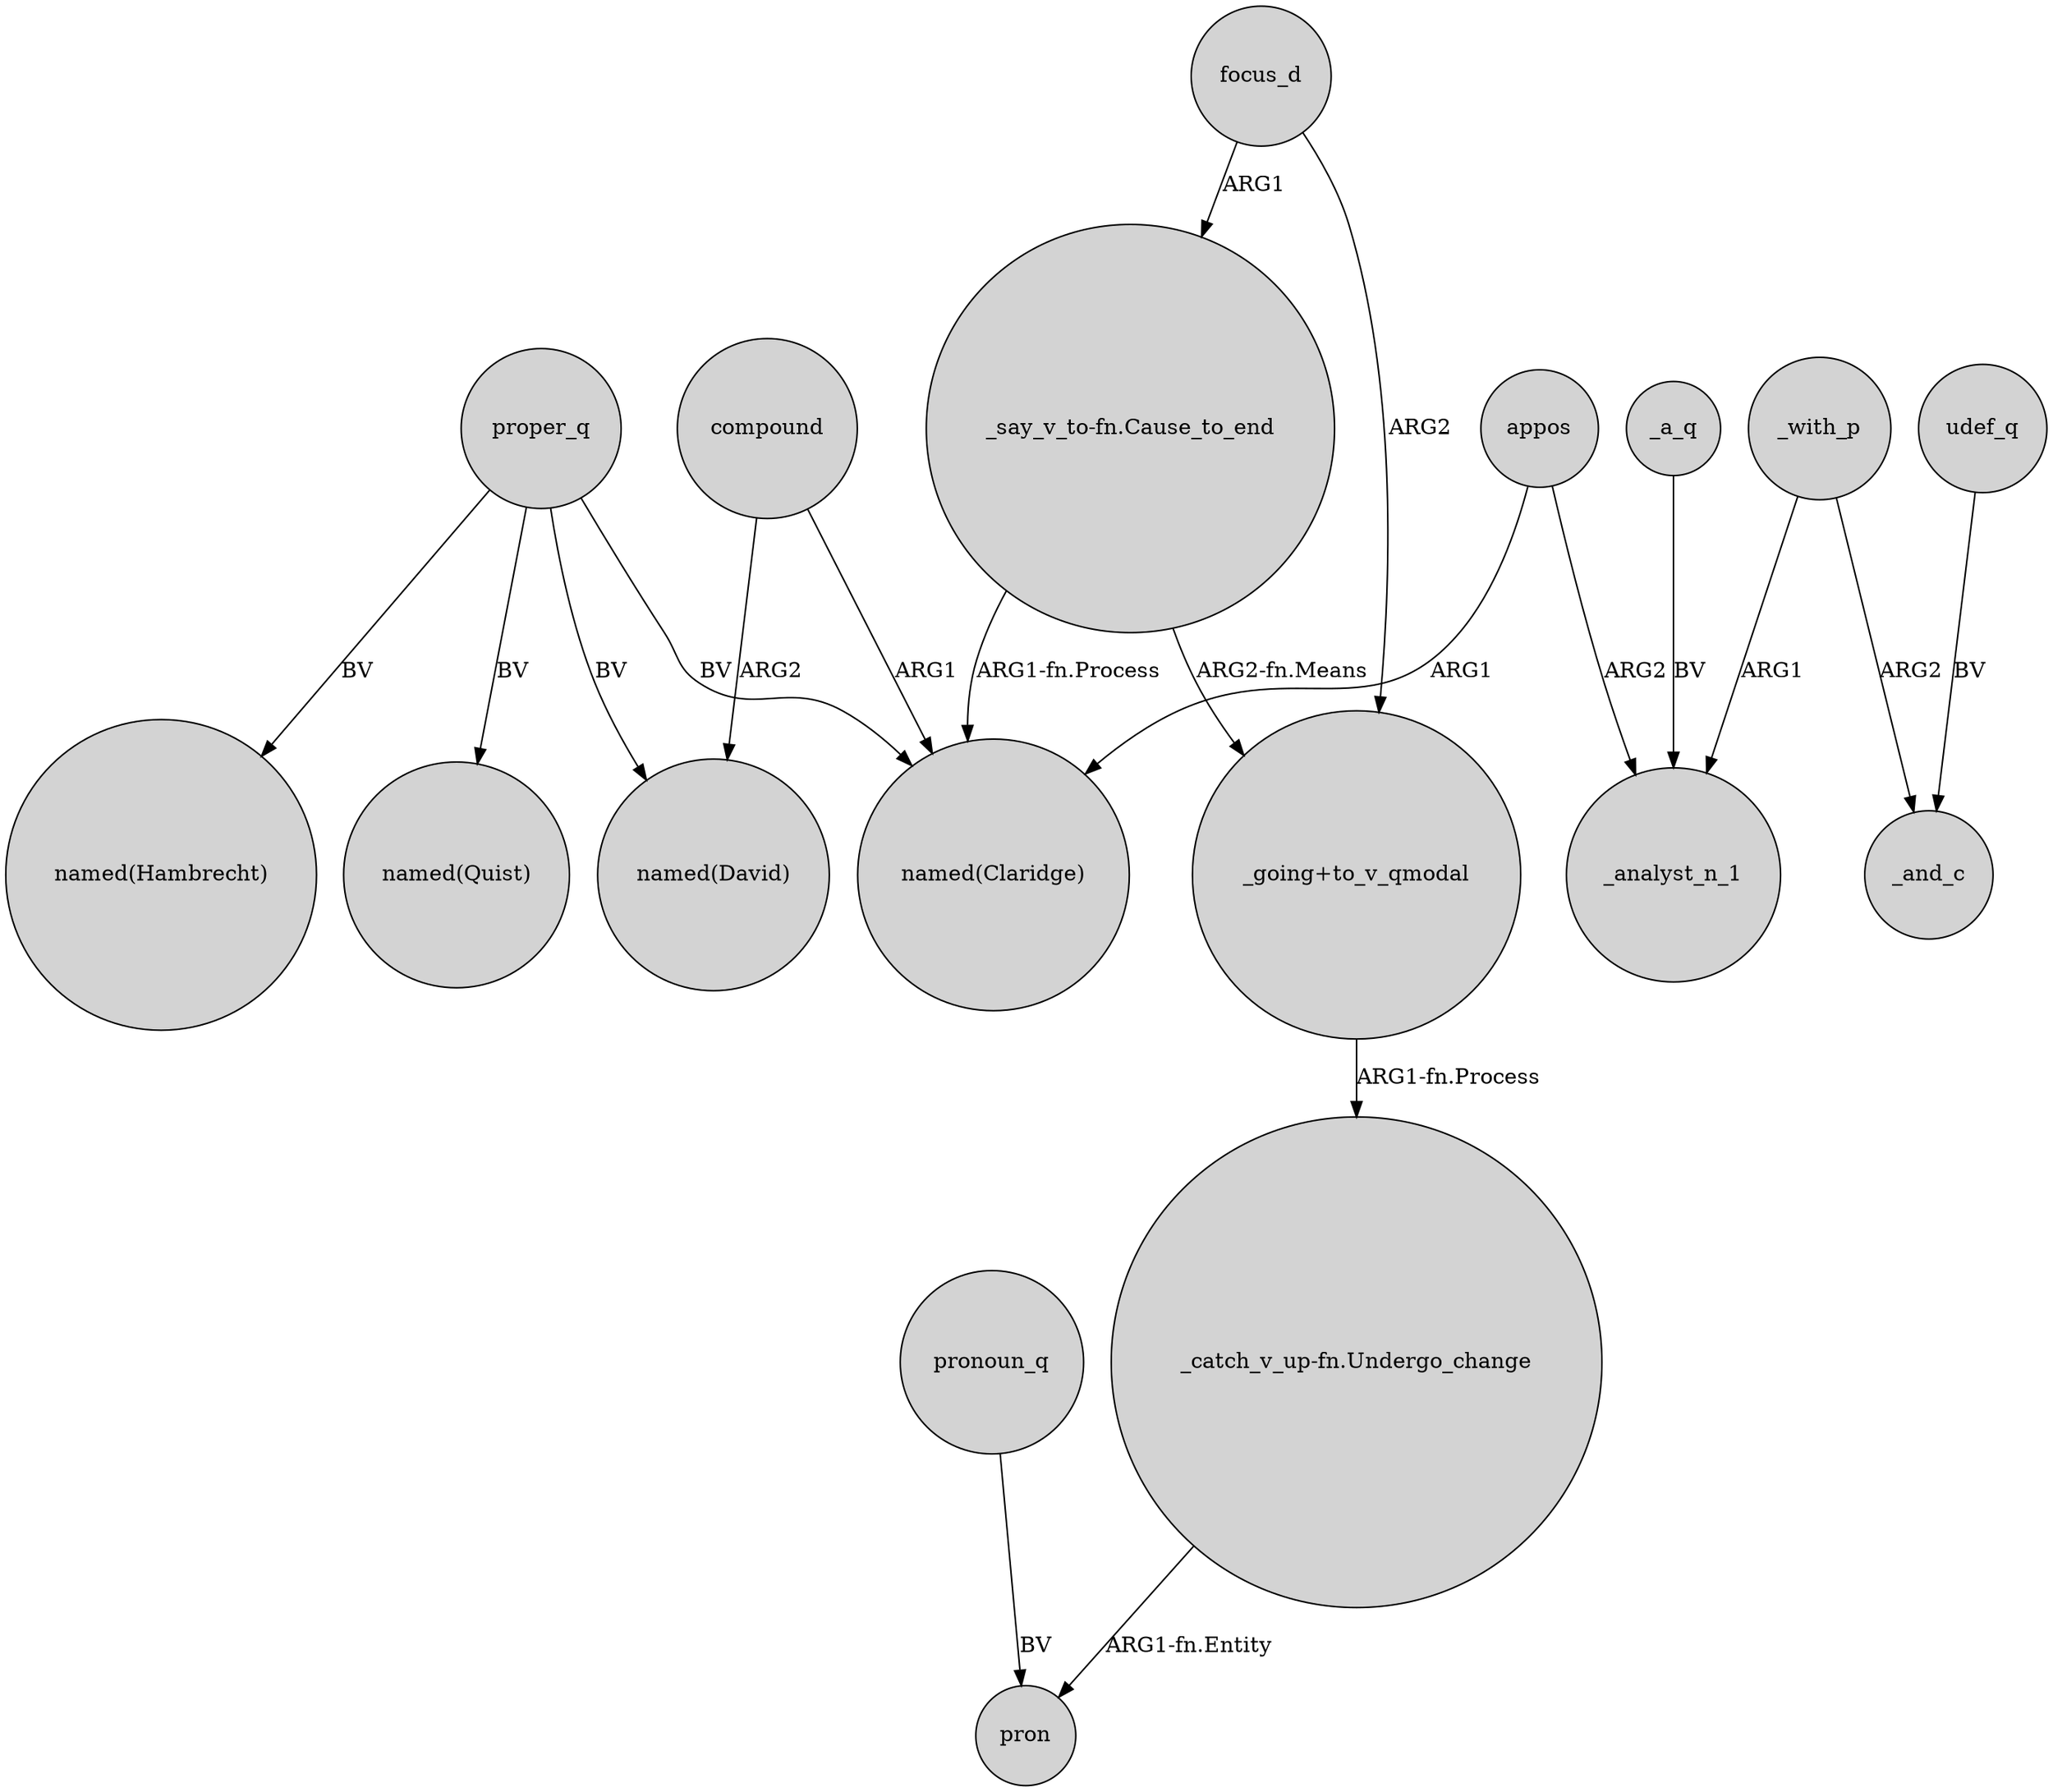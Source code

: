 digraph {
	node [shape=circle style=filled]
	compound -> "named(Claridge)" [label=ARG1]
	"_say_v_to-fn.Cause_to_end" -> "_going+to_v_qmodal" [label="ARG2-fn.Means"]
	focus_d -> "_say_v_to-fn.Cause_to_end" [label=ARG1]
	proper_q -> "named(Claridge)" [label=BV]
	focus_d -> "_going+to_v_qmodal" [label=ARG2]
	_with_p -> _analyst_n_1 [label=ARG1]
	appos -> "named(Claridge)" [label=ARG1]
	udef_q -> _and_c [label=BV]
	_a_q -> _analyst_n_1 [label=BV]
	pronoun_q -> pron [label=BV]
	appos -> _analyst_n_1 [label=ARG2]
	proper_q -> "named(Hambrecht)" [label=BV]
	_with_p -> _and_c [label=ARG2]
	proper_q -> "named(Quist)" [label=BV]
	"_going+to_v_qmodal" -> "_catch_v_up-fn.Undergo_change" [label="ARG1-fn.Process"]
	"_catch_v_up-fn.Undergo_change" -> pron [label="ARG1-fn.Entity"]
	"_say_v_to-fn.Cause_to_end" -> "named(Claridge)" [label="ARG1-fn.Process"]
	proper_q -> "named(David)" [label=BV]
	compound -> "named(David)" [label=ARG2]
}
